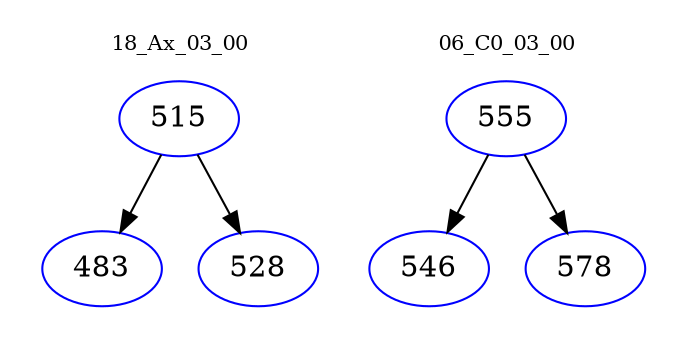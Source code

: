 digraph{
subgraph cluster_0 {
color = white
label = "18_Ax_03_00";
fontsize=10;
T0_515 [label="515", color="blue"]
T0_515 -> T0_483 [color="black"]
T0_483 [label="483", color="blue"]
T0_515 -> T0_528 [color="black"]
T0_528 [label="528", color="blue"]
}
subgraph cluster_1 {
color = white
label = "06_C0_03_00";
fontsize=10;
T1_555 [label="555", color="blue"]
T1_555 -> T1_546 [color="black"]
T1_546 [label="546", color="blue"]
T1_555 -> T1_578 [color="black"]
T1_578 [label="578", color="blue"]
}
}
